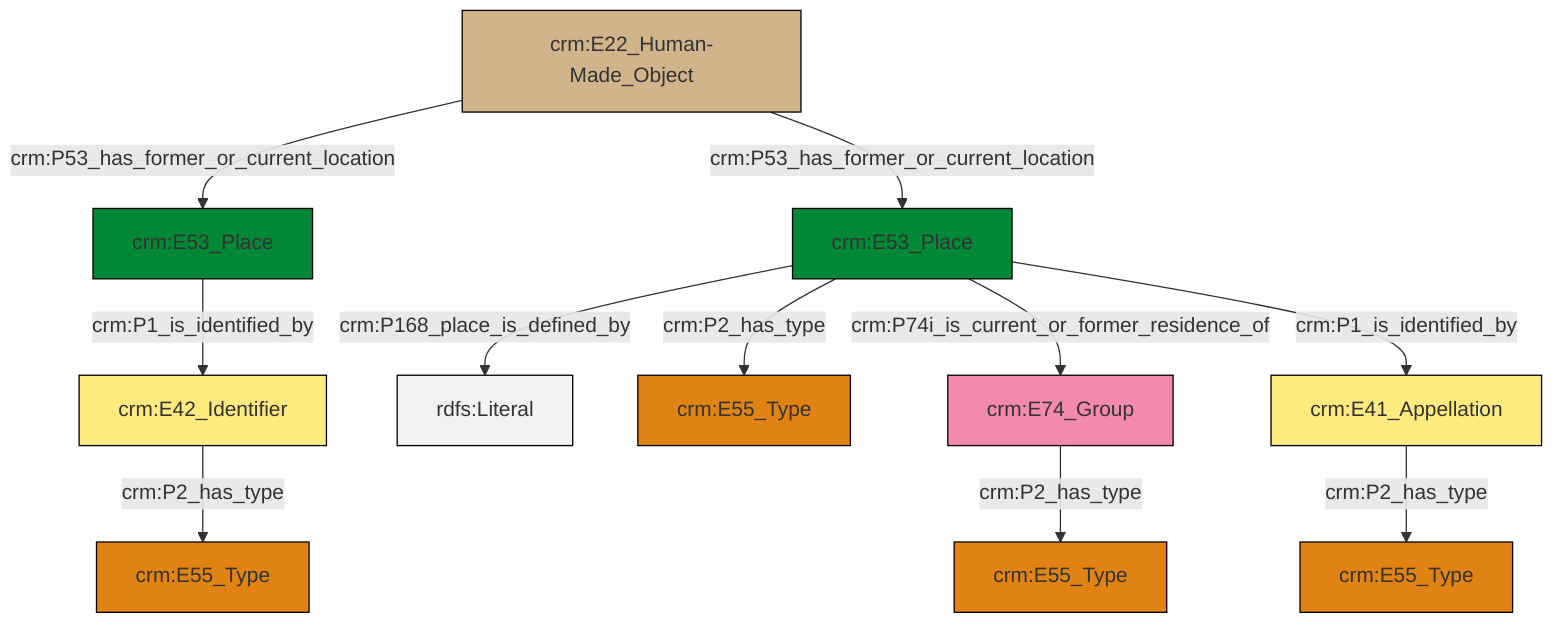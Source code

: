 graph TD
classDef Literal fill:#f2f2f2,stroke:#000000;
classDef CRM_Entity fill:#FFFFFF,stroke:#000000;
classDef Temporal_Entity fill:#00C9E6, stroke:#000000;
classDef Type fill:#E18312, stroke:#000000;
classDef Time-Span fill:#2C9C91, stroke:#000000;
classDef Appellation fill:#FFEB7F, stroke:#000000;
classDef Place fill:#008836, stroke:#000000;
classDef Persistent_Item fill:#B266B2, stroke:#000000;
classDef Conceptual_Object fill:#FFD700, stroke:#000000;
classDef Physical_Thing fill:#D2B48C, stroke:#000000;
classDef Actor fill:#f58aad, stroke:#000000;
classDef PC_Classes fill:#4ce600, stroke:#000000;
classDef Multi fill:#cccccc,stroke:#000000;

2["crm:E41_Appellation"]:::Appellation -->|crm:P2_has_type| 0["crm:E55_Type"]:::Type
3["crm:E22_Human-Made_Object"]:::Physical_Thing -->|crm:P53_has_former_or_current_location| 4["crm:E53_Place"]:::Place
5["crm:E53_Place"]:::Place -->|crm:P168_place_is_defined_by| 6[rdfs:Literal]:::Literal
5["crm:E53_Place"]:::Place -->|crm:P2_has_type| 7["crm:E55_Type"]:::Type
10["crm:E74_Group"]:::Actor -->|crm:P2_has_type| 8["crm:E55_Type"]:::Type
5["crm:E53_Place"]:::Place -->|crm:P74i_is_current_or_former_residence_of| 10["crm:E74_Group"]:::Actor
5["crm:E53_Place"]:::Place -->|crm:P1_is_identified_by| 2["crm:E41_Appellation"]:::Appellation
11["crm:E42_Identifier"]:::Appellation -->|crm:P2_has_type| 13["crm:E55_Type"]:::Type
3["crm:E22_Human-Made_Object"]:::Physical_Thing -->|crm:P53_has_former_or_current_location| 5["crm:E53_Place"]:::Place
4["crm:E53_Place"]:::Place -->|crm:P1_is_identified_by| 11["crm:E42_Identifier"]:::Appellation